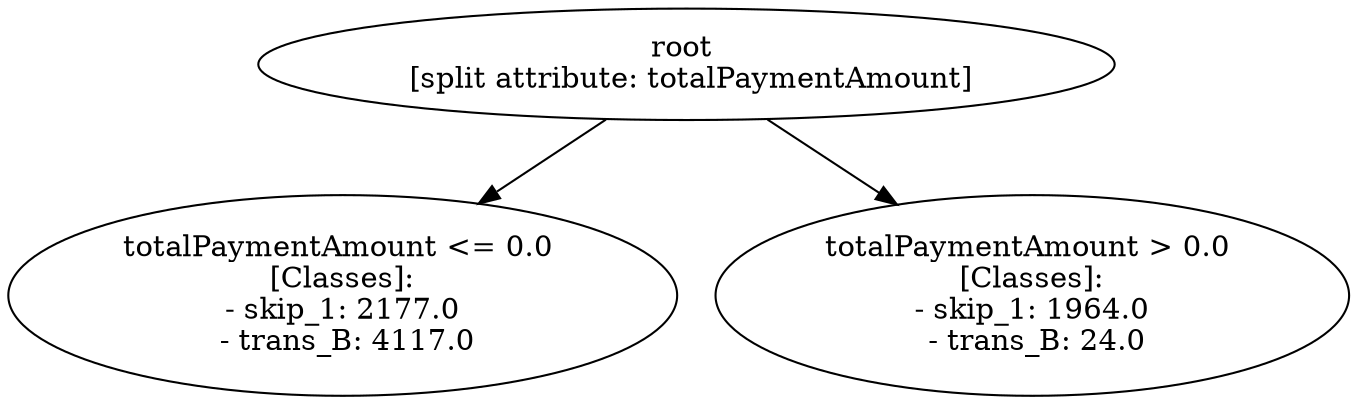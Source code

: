 // Road_Traffic_Fine_Management_Process-p_1-1
digraph "Road_Traffic_Fine_Management_Process-p_1-1" {
	"3b37a6b5-1353-4a42-a47e-e87718d08d59" [label="root 
 [split attribute: totalPaymentAmount]"]
	"a02732a3-79ab-4216-a14d-182dae5ce547" [label="totalPaymentAmount <= 0.0 
 [Classes]: 
 - skip_1: 2177.0 
 - trans_B: 4117.0"]
	"3b37a6b5-1353-4a42-a47e-e87718d08d59" -> "a02732a3-79ab-4216-a14d-182dae5ce547"
	"fdc8f03f-5942-4ccf-a8f7-14955591f929" [label="totalPaymentAmount > 0.0 
 [Classes]: 
 - skip_1: 1964.0 
 - trans_B: 24.0"]
	"3b37a6b5-1353-4a42-a47e-e87718d08d59" -> "fdc8f03f-5942-4ccf-a8f7-14955591f929"
}
